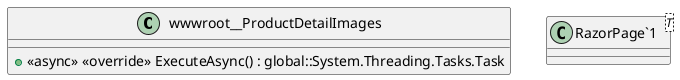 @startuml
class wwwroot__ProductDetailImages {
    + <<async>> <<override>> ExecuteAsync() : global::System.Threading.Tasks.Task
}
class "RazorPage`1"<T> {
}
@enduml
